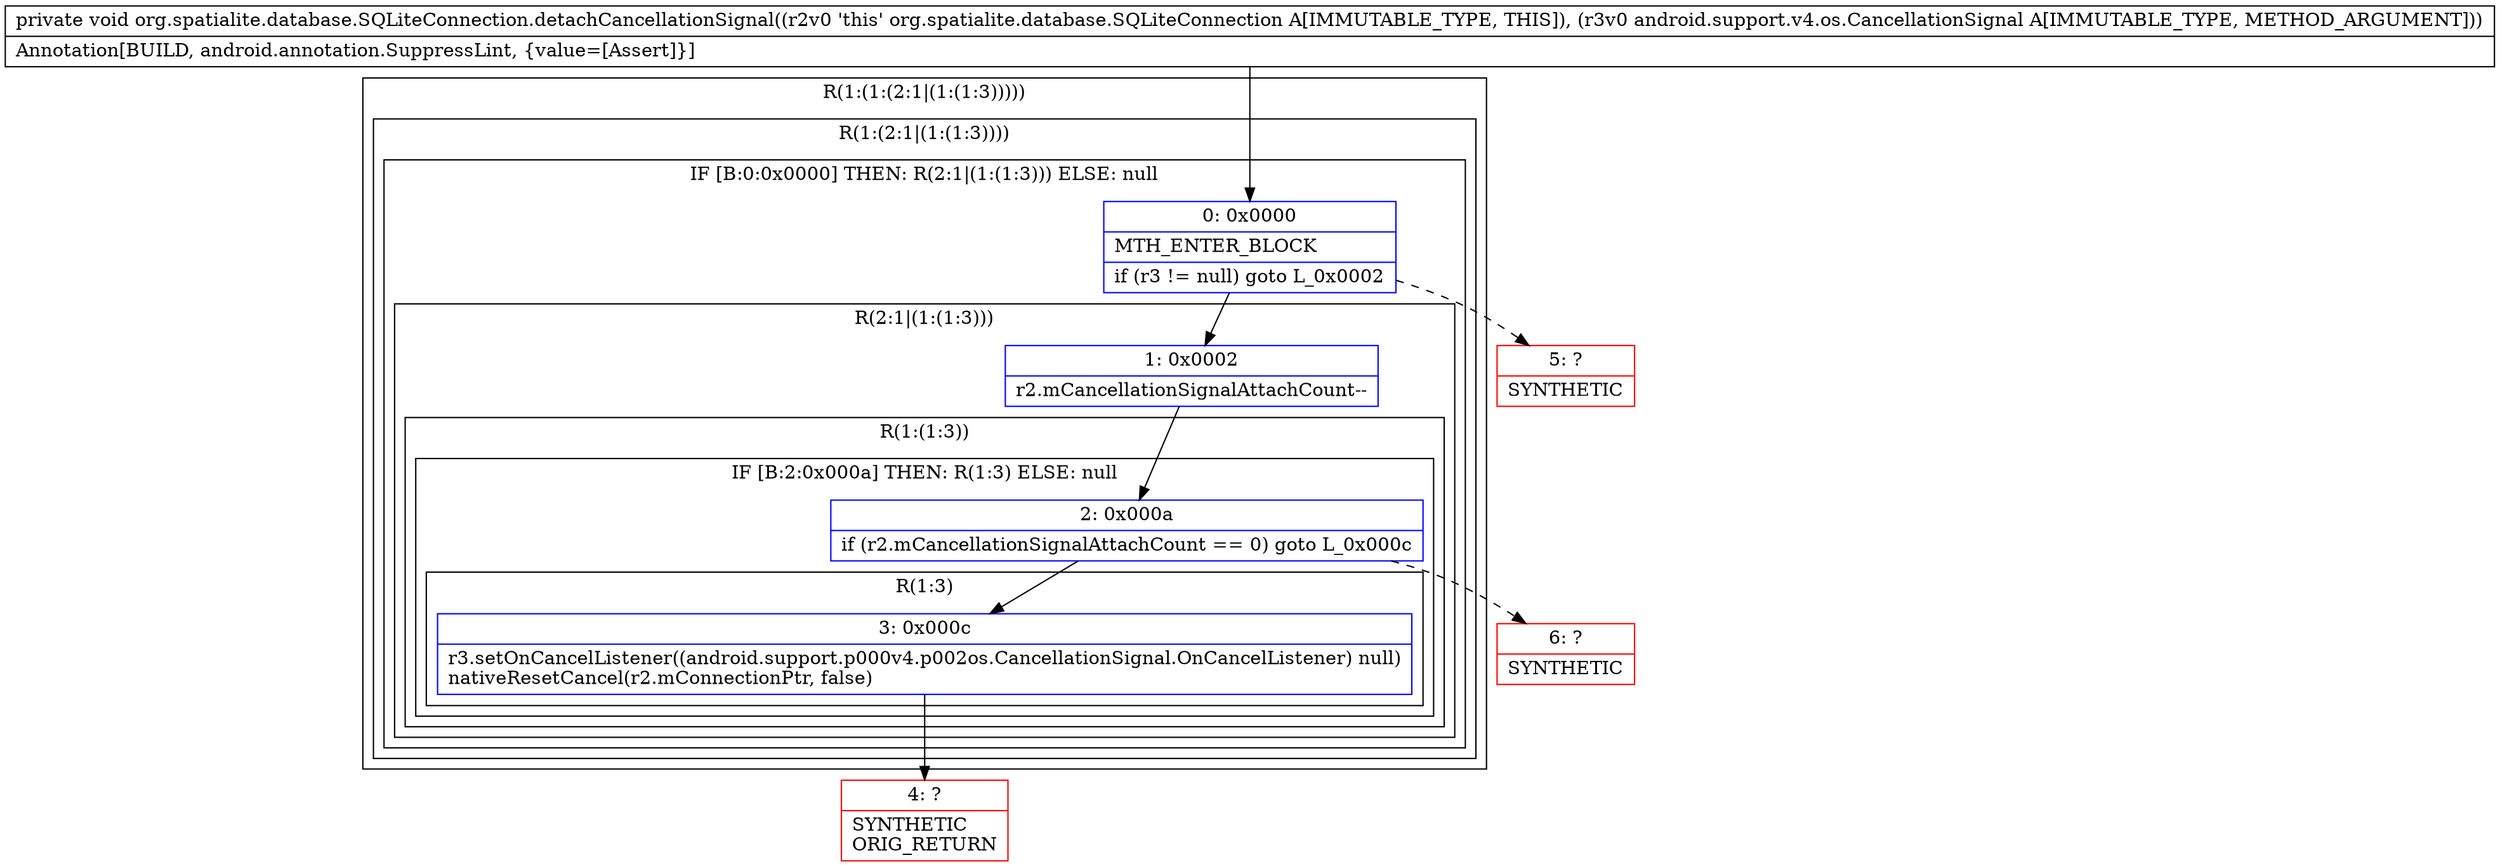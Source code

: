 digraph "CFG fororg.spatialite.database.SQLiteConnection.detachCancellationSignal(Landroid\/support\/v4\/os\/CancellationSignal;)V" {
subgraph cluster_Region_1783605081 {
label = "R(1:(1:(2:1|(1:(1:3)))))";
node [shape=record,color=blue];
subgraph cluster_Region_1593100079 {
label = "R(1:(2:1|(1:(1:3))))";
node [shape=record,color=blue];
subgraph cluster_IfRegion_715229659 {
label = "IF [B:0:0x0000] THEN: R(2:1|(1:(1:3))) ELSE: null";
node [shape=record,color=blue];
Node_0 [shape=record,label="{0\:\ 0x0000|MTH_ENTER_BLOCK\l|if (r3 != null) goto L_0x0002\l}"];
subgraph cluster_Region_1003855671 {
label = "R(2:1|(1:(1:3)))";
node [shape=record,color=blue];
Node_1 [shape=record,label="{1\:\ 0x0002|r2.mCancellationSignalAttachCount\-\-\l}"];
subgraph cluster_Region_741839483 {
label = "R(1:(1:3))";
node [shape=record,color=blue];
subgraph cluster_IfRegion_1417864557 {
label = "IF [B:2:0x000a] THEN: R(1:3) ELSE: null";
node [shape=record,color=blue];
Node_2 [shape=record,label="{2\:\ 0x000a|if (r2.mCancellationSignalAttachCount == 0) goto L_0x000c\l}"];
subgraph cluster_Region_1925927287 {
label = "R(1:3)";
node [shape=record,color=blue];
Node_3 [shape=record,label="{3\:\ 0x000c|r3.setOnCancelListener((android.support.p000v4.p002os.CancellationSignal.OnCancelListener) null)\lnativeResetCancel(r2.mConnectionPtr, false)\l}"];
}
}
}
}
}
}
}
Node_4 [shape=record,color=red,label="{4\:\ ?|SYNTHETIC\lORIG_RETURN\l}"];
Node_5 [shape=record,color=red,label="{5\:\ ?|SYNTHETIC\l}"];
Node_6 [shape=record,color=red,label="{6\:\ ?|SYNTHETIC\l}"];
MethodNode[shape=record,label="{private void org.spatialite.database.SQLiteConnection.detachCancellationSignal((r2v0 'this' org.spatialite.database.SQLiteConnection A[IMMUTABLE_TYPE, THIS]), (r3v0 android.support.v4.os.CancellationSignal A[IMMUTABLE_TYPE, METHOD_ARGUMENT]))  | Annotation[BUILD, android.annotation.SuppressLint, \{value=[Assert]\}]\l}"];
MethodNode -> Node_0;
Node_0 -> Node_1;
Node_0 -> Node_5[style=dashed];
Node_1 -> Node_2;
Node_2 -> Node_3;
Node_2 -> Node_6[style=dashed];
Node_3 -> Node_4;
}

